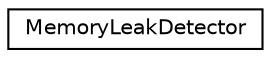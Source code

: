 digraph "Graphical Class Hierarchy"
{
 // LATEX_PDF_SIZE
  edge [fontname="Helvetica",fontsize="10",labelfontname="Helvetica",labelfontsize="10"];
  node [fontname="Helvetica",fontsize="10",shape=record];
  rankdir="LR";
  Node0 [label="MemoryLeakDetector",height=0.2,width=0.4,color="black", fillcolor="white", style="filled",URL="$classMemoryLeakDetector.html",tooltip=" "];
}
